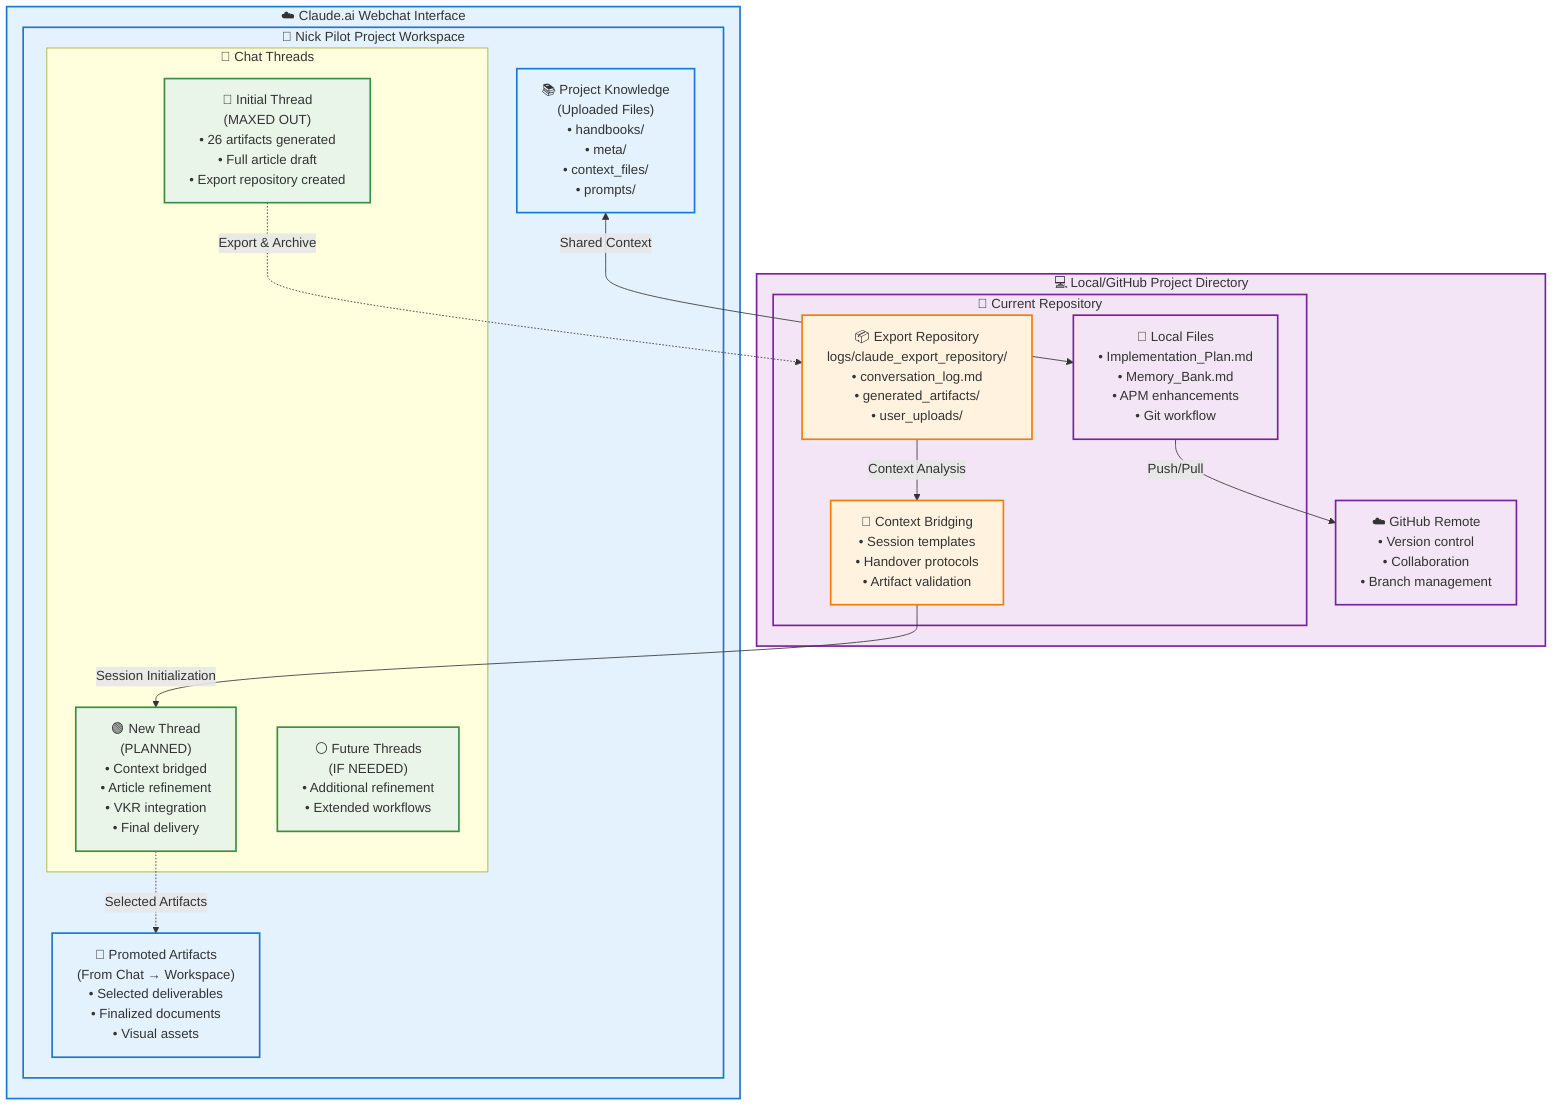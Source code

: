 graph TB
    subgraph CloudSystem["☁️ Claude.ai Webchat Interface"]
        subgraph ProjectWS["📂 Nick Pilot Project Workspace"]
            ProjKnowledge["📚 Project Knowledge<br/>(Uploaded Files)<br/>• handbooks/<br/>• meta/<br/>• context_files/<br/>• prompts/"]

            subgraph ChatThreads["💬 Chat Threads"]
                InitialThread["🔴 Initial Thread<br/>(MAXED OUT)<br/>• 26 artifacts generated<br/>• Full article draft<br/>• Export repository created"]
                NewThread["🟢 New Thread<br/>(PLANNED)<br/>• Context bridged<br/>• Article refinement<br/>• VKR integration<br/>• Final delivery"]
                FutureThreads["⚪ Future Threads<br/>(IF NEEDED)<br/>• Additional refinement<br/>• Extended workflows"]
            end

            PromotedArtifacts["📁 Promoted Artifacts<br/>(From Chat → Workspace)<br/>• Selected deliverables<br/>• Finalized documents<br/>• Visual assets"]
        end
    end

    subgraph LocalSystem["💻 Local/GitHub Project Directory"]
        subgraph CurrentRepo["📂 Current Repository"]
            LocalFiles["📄 Local Files<br/>• Implementation_Plan.md<br/>• Memory_Bank.md<br/>• APM enhancements<br/>• Git workflow"]

            ExportRepo["📦 Export Repository<br/>logs/claude_export_repository/<br/>• conversation_log.md<br/>• generated_artifacts/<br/>• user_uploads/"]

            ContextBridge["🌉 Context Bridging<br/>• Session templates<br/>• Handover protocols<br/>• Artifact validation"]
        end

        GitHubRemote["☁️ GitHub Remote<br/>• Version control<br/>• Collaboration<br/>• Branch management"]
    end

    %% Connections
    InitialThread -.->|"Export & Archive"| ExportRepo
    ExportRepo -->|"Context Analysis"| ContextBridge
    ContextBridge -->|"Session Initialization"| NewThread
    NewThread -.->|"Selected Artifacts"| PromotedArtifacts
    LocalFiles -->|"Push/Pull"| GitHubRemote
    ProjKnowledge <-->|"Shared Context"| LocalFiles

    %% Styling
    classDef cloudNode fill:#e3f2fd,stroke:#1976d2,stroke-width:2px
    classDef localNode fill:#f3e5f5,stroke:#7b1fa2,stroke-width:2px
    classDef threadNode fill:#e8f5e8,stroke:#388e3c,stroke-width:2px
    classDef bridgeNode fill:#fff3e0,stroke:#f57c00,stroke-width:2px

    class CloudSystem,ProjectWS,ProjKnowledge,PromotedArtifacts cloudNode
    class LocalSystem,CurrentRepo,LocalFiles,GitHubRemote localNode
    class InitialThread,NewThread,FutureThreads threadNode
    class ExportRepo,ContextBridge bridgeNode